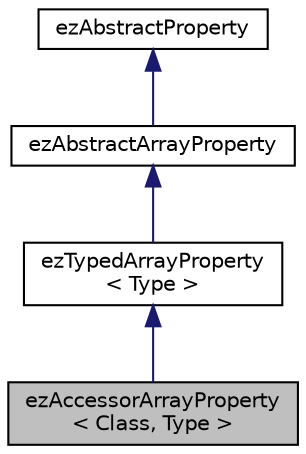 digraph "ezAccessorArrayProperty&lt; Class, Type &gt;"
{
 // LATEX_PDF_SIZE
  edge [fontname="Helvetica",fontsize="10",labelfontname="Helvetica",labelfontsize="10"];
  node [fontname="Helvetica",fontsize="10",shape=record];
  Node1 [label="ezAccessorArrayProperty\l\< Class, Type \>",height=0.2,width=0.4,color="black", fillcolor="grey75", style="filled", fontcolor="black",tooltip=" "];
  Node2 -> Node1 [dir="back",color="midnightblue",fontsize="10",style="solid",fontname="Helvetica"];
  Node2 [label="ezTypedArrayProperty\l\< Type \>",height=0.2,width=0.4,color="black", fillcolor="white", style="filled",URL="$d2/d33/classez_typed_array_property.htm",tooltip="Do not cast into this class or any of its derived classes, use ezTypedArrayProperty instead."];
  Node3 -> Node2 [dir="back",color="midnightblue",fontsize="10",style="solid",fontname="Helvetica"];
  Node3 [label="ezAbstractArrayProperty",height=0.2,width=0.4,color="black", fillcolor="white", style="filled",URL="$dc/dfb/classez_abstract_array_property.htm",tooltip="The base class for a property that represents an array of values."];
  Node4 -> Node3 [dir="back",color="midnightblue",fontsize="10",style="solid",fontname="Helvetica"];
  Node4 [label="ezAbstractProperty",height=0.2,width=0.4,color="black", fillcolor="white", style="filled",URL="$d6/d81/classez_abstract_property.htm",tooltip="This is the base interface for all properties in the reflection system. It provides enough informatio..."];
}
